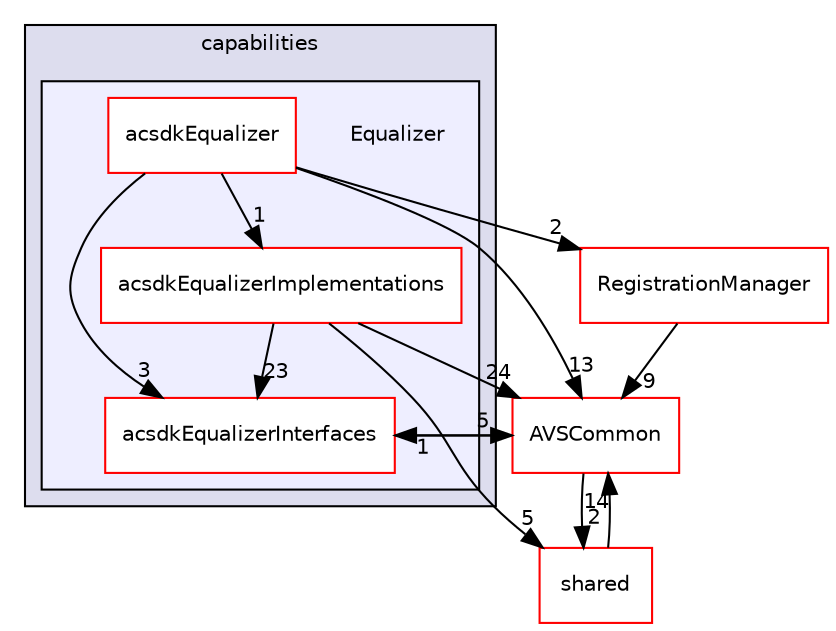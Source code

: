 digraph "/workplace/avs-device-sdk/capabilities/Equalizer" {
  compound=true
  node [ fontsize="10", fontname="Helvetica"];
  edge [ labelfontsize="10", labelfontname="Helvetica"];
  subgraph clusterdir_55f1e16e469d547c636a522dac21b8a1 {
    graph [ bgcolor="#ddddee", pencolor="black", label="capabilities" fontname="Helvetica", fontsize="10", URL="dir_55f1e16e469d547c636a522dac21b8a1.html"]
  subgraph clusterdir_93bd0102826ece8585dc4da73daf2d1d {
    graph [ bgcolor="#eeeeff", pencolor="black", label="" URL="dir_93bd0102826ece8585dc4da73daf2d1d.html"];
    dir_93bd0102826ece8585dc4da73daf2d1d [shape=plaintext label="Equalizer"];
    dir_4307b1d6713110c6a1e815149f665aa1 [shape=box label="acsdkEqualizer" color="red" fillcolor="white" style="filled" URL="dir_4307b1d6713110c6a1e815149f665aa1.html"];
    dir_2a36deac1a3e1a226a789cbfacbb8bfa [shape=box label="acsdkEqualizerImplementations" color="red" fillcolor="white" style="filled" URL="dir_2a36deac1a3e1a226a789cbfacbb8bfa.html"];
    dir_e13649c008142110e36acbd52973a0dc [shape=box label="acsdkEqualizerInterfaces" color="red" fillcolor="white" style="filled" URL="dir_e13649c008142110e36acbd52973a0dc.html"];
  }
  }
  dir_9982052f7ce695d12571567315b2fafa [shape=box label="shared" fillcolor="white" style="filled" color="red" URL="dir_9982052f7ce695d12571567315b2fafa.html"];
  dir_13e65effb2bde530b17b3d5eefcd0266 [shape=box label="AVSCommon" fillcolor="white" style="filled" color="red" URL="dir_13e65effb2bde530b17b3d5eefcd0266.html"];
  dir_b14333b5607b47fe7356eaa790107bd3 [shape=box label="RegistrationManager" fillcolor="white" style="filled" color="red" URL="dir_b14333b5607b47fe7356eaa790107bd3.html"];
  dir_e13649c008142110e36acbd52973a0dc->dir_13e65effb2bde530b17b3d5eefcd0266 [headlabel="5", labeldistance=1.5 headhref="dir_000291_000017.html"];
  dir_9982052f7ce695d12571567315b2fafa->dir_13e65effb2bde530b17b3d5eefcd0266 [headlabel="14", labeldistance=1.5 headhref="dir_000549_000017.html"];
  dir_13e65effb2bde530b17b3d5eefcd0266->dir_e13649c008142110e36acbd52973a0dc [headlabel="1", labeldistance=1.5 headhref="dir_000017_000291.html"];
  dir_13e65effb2bde530b17b3d5eefcd0266->dir_9982052f7ce695d12571567315b2fafa [headlabel="2", labeldistance=1.5 headhref="dir_000017_000549.html"];
  dir_b14333b5607b47fe7356eaa790107bd3->dir_13e65effb2bde530b17b3d5eefcd0266 [headlabel="9", labeldistance=1.5 headhref="dir_000524_000017.html"];
  dir_4307b1d6713110c6a1e815149f665aa1->dir_e13649c008142110e36acbd52973a0dc [headlabel="3", labeldistance=1.5 headhref="dir_000282_000291.html"];
  dir_4307b1d6713110c6a1e815149f665aa1->dir_13e65effb2bde530b17b3d5eefcd0266 [headlabel="13", labeldistance=1.5 headhref="dir_000282_000017.html"];
  dir_4307b1d6713110c6a1e815149f665aa1->dir_b14333b5607b47fe7356eaa790107bd3 [headlabel="2", labeldistance=1.5 headhref="dir_000282_000524.html"];
  dir_4307b1d6713110c6a1e815149f665aa1->dir_2a36deac1a3e1a226a789cbfacbb8bfa [headlabel="1", labeldistance=1.5 headhref="dir_000282_000286.html"];
  dir_2a36deac1a3e1a226a789cbfacbb8bfa->dir_e13649c008142110e36acbd52973a0dc [headlabel="23", labeldistance=1.5 headhref="dir_000286_000291.html"];
  dir_2a36deac1a3e1a226a789cbfacbb8bfa->dir_9982052f7ce695d12571567315b2fafa [headlabel="5", labeldistance=1.5 headhref="dir_000286_000549.html"];
  dir_2a36deac1a3e1a226a789cbfacbb8bfa->dir_13e65effb2bde530b17b3d5eefcd0266 [headlabel="24", labeldistance=1.5 headhref="dir_000286_000017.html"];
}
